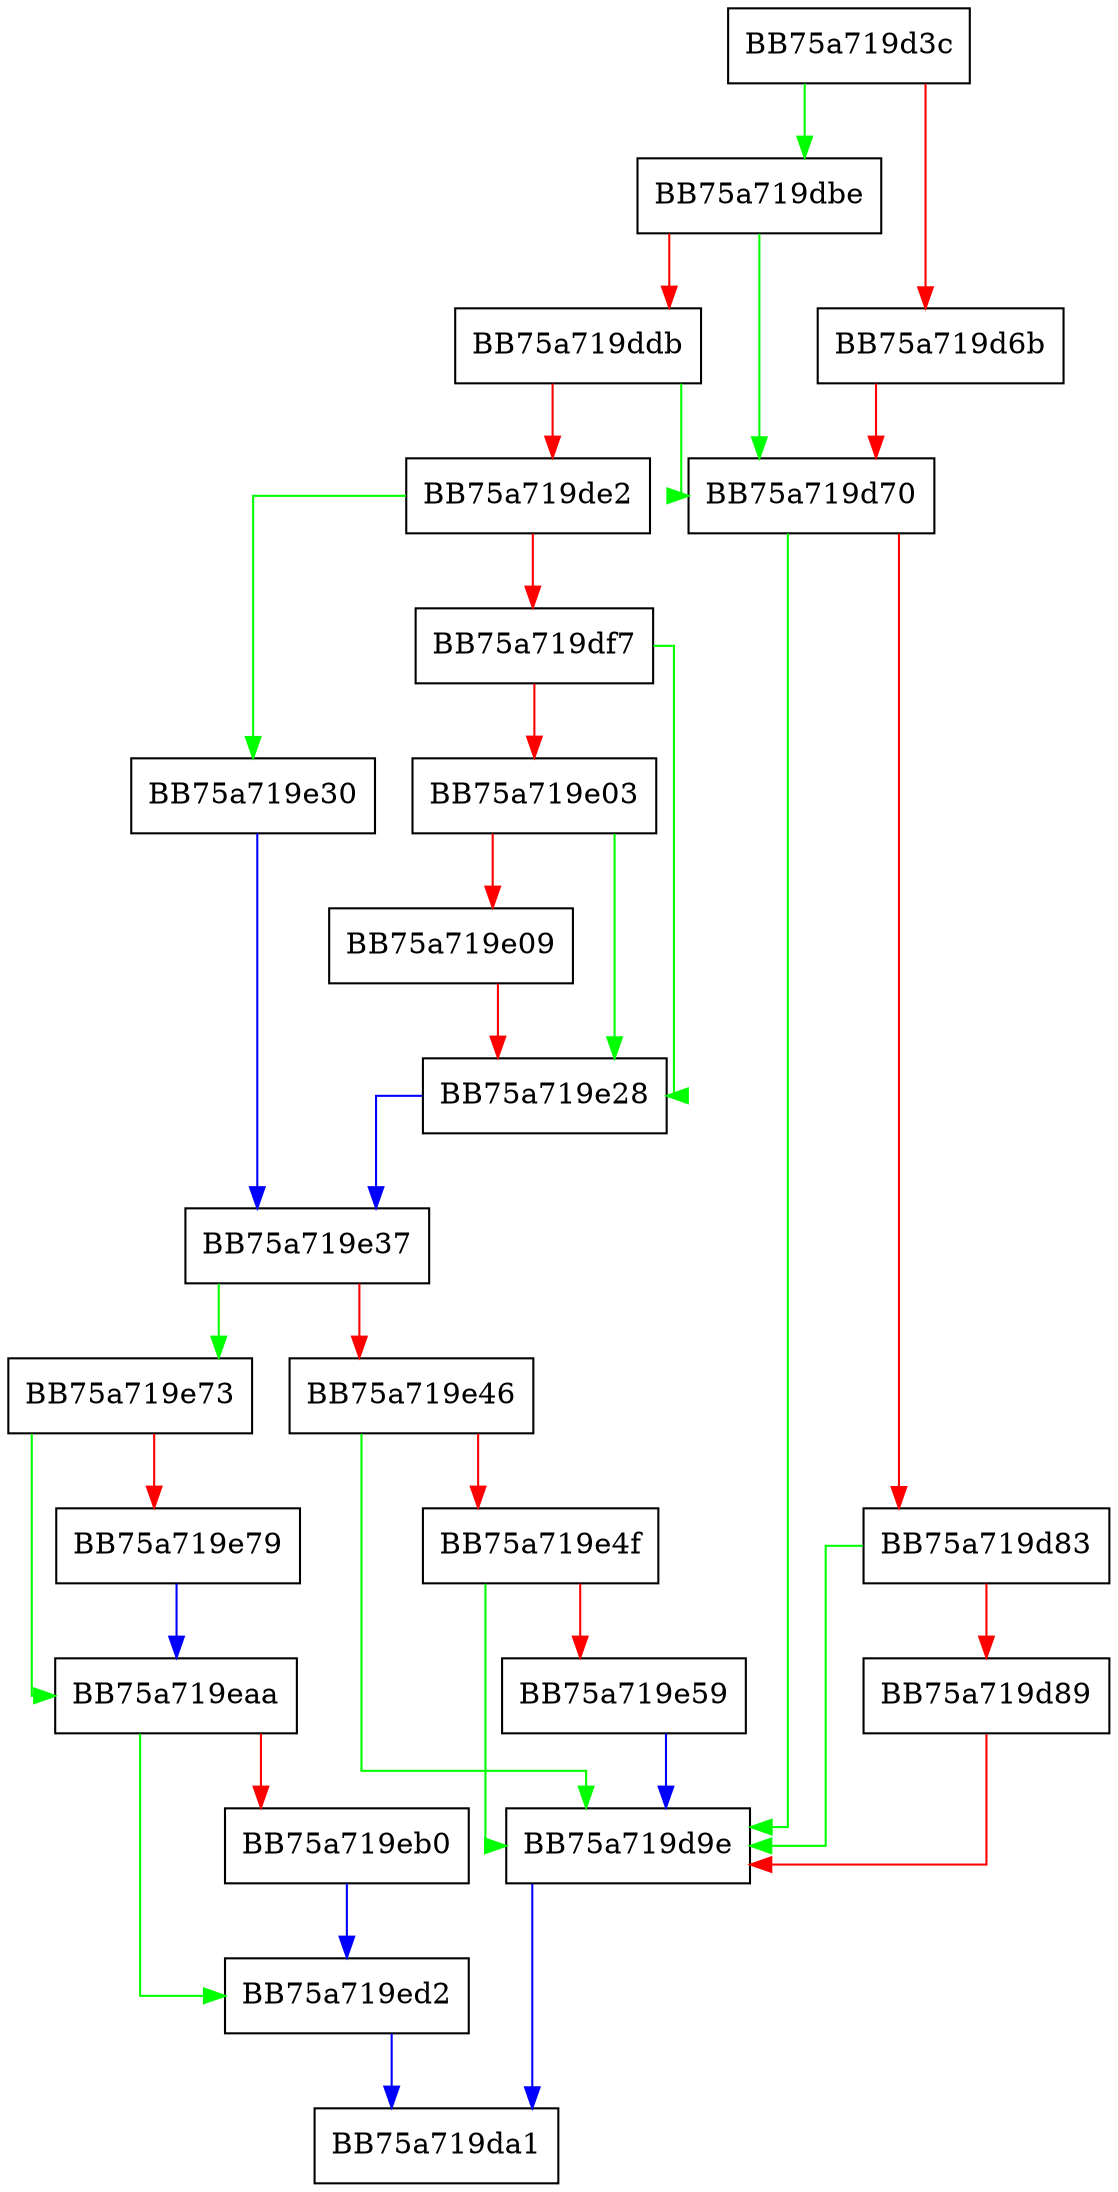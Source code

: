 digraph ReadLZMAParams {
  node [shape="box"];
  graph [splines=ortho];
  BB75a719d3c -> BB75a719dbe [color="green"];
  BB75a719d3c -> BB75a719d6b [color="red"];
  BB75a719d6b -> BB75a719d70 [color="red"];
  BB75a719d70 -> BB75a719d9e [color="green"];
  BB75a719d70 -> BB75a719d83 [color="red"];
  BB75a719d83 -> BB75a719d9e [color="green"];
  BB75a719d83 -> BB75a719d89 [color="red"];
  BB75a719d89 -> BB75a719d9e [color="red"];
  BB75a719d9e -> BB75a719da1 [color="blue"];
  BB75a719dbe -> BB75a719d70 [color="green"];
  BB75a719dbe -> BB75a719ddb [color="red"];
  BB75a719ddb -> BB75a719d70 [color="green"];
  BB75a719ddb -> BB75a719de2 [color="red"];
  BB75a719de2 -> BB75a719e30 [color="green"];
  BB75a719de2 -> BB75a719df7 [color="red"];
  BB75a719df7 -> BB75a719e28 [color="green"];
  BB75a719df7 -> BB75a719e03 [color="red"];
  BB75a719e03 -> BB75a719e28 [color="green"];
  BB75a719e03 -> BB75a719e09 [color="red"];
  BB75a719e09 -> BB75a719e28 [color="red"];
  BB75a719e28 -> BB75a719e37 [color="blue"];
  BB75a719e30 -> BB75a719e37 [color="blue"];
  BB75a719e37 -> BB75a719e73 [color="green"];
  BB75a719e37 -> BB75a719e46 [color="red"];
  BB75a719e46 -> BB75a719d9e [color="green"];
  BB75a719e46 -> BB75a719e4f [color="red"];
  BB75a719e4f -> BB75a719d9e [color="green"];
  BB75a719e4f -> BB75a719e59 [color="red"];
  BB75a719e59 -> BB75a719d9e [color="blue"];
  BB75a719e73 -> BB75a719eaa [color="green"];
  BB75a719e73 -> BB75a719e79 [color="red"];
  BB75a719e79 -> BB75a719eaa [color="blue"];
  BB75a719eaa -> BB75a719ed2 [color="green"];
  BB75a719eaa -> BB75a719eb0 [color="red"];
  BB75a719eb0 -> BB75a719ed2 [color="blue"];
  BB75a719ed2 -> BB75a719da1 [color="blue"];
}